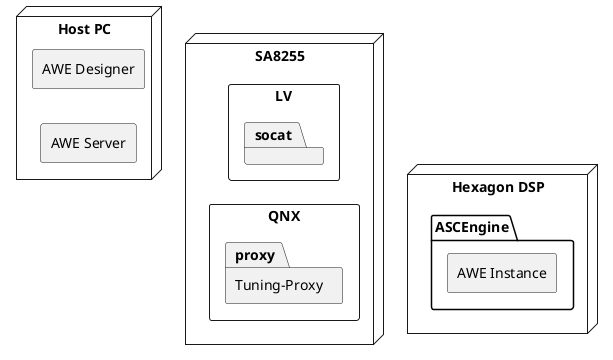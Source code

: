 @startuml
left to right direction
node "Host PC" as PC{
    rectangle "AWE Designer" as engine
    rectangle "AWE Server" as server
}

node "SA8255" as SoC {
    rectangle "LV" {
        Package "socat"
    }
    rectangle "QNX" {
        Package "Tuning-Proxy" as proxy
    }
}

node "Hexagon DSP" {
    Package "ASCEngine" {
        rectangle "AWE Instance" as instance
    }
}


server -[hidden]- socat
proxy -[hidden]- instance

@enduml
